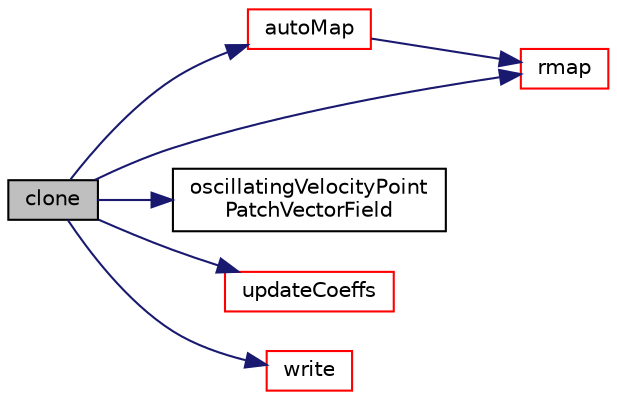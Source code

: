 digraph "clone"
{
  bgcolor="transparent";
  edge [fontname="Helvetica",fontsize="10",labelfontname="Helvetica",labelfontsize="10"];
  node [fontname="Helvetica",fontsize="10",shape=record];
  rankdir="LR";
  Node24 [label="clone",height=0.2,width=0.4,color="black", fillcolor="grey75", style="filled", fontcolor="black"];
  Node24 -> Node25 [color="midnightblue",fontsize="10",style="solid",fontname="Helvetica"];
  Node25 [label="autoMap",height=0.2,width=0.4,color="red",URL="$a24529.html#a29ce2a7cdc96cffba66b33b9ab1355a4",tooltip="Map (and resize as needed) from self given a mapping object. "];
  Node25 -> Node27 [color="midnightblue",fontsize="10",style="solid",fontname="Helvetica"];
  Node27 [label="rmap",height=0.2,width=0.4,color="red",URL="$a24529.html#aab3d2f411d5ceff80ad8f9839885b8cc",tooltip="Reverse map the given pointPatchField onto this pointPatchField. "];
  Node24 -> Node29 [color="midnightblue",fontsize="10",style="solid",fontname="Helvetica"];
  Node29 [label="oscillatingVelocityPoint\lPatchVectorField",height=0.2,width=0.4,color="black",URL="$a24529.html#aaf75a4fbf05fa396aebae38b4e70dd14",tooltip="Construct from patch and internal field. "];
  Node24 -> Node27 [color="midnightblue",fontsize="10",style="solid",fontname="Helvetica"];
  Node24 -> Node30 [color="midnightblue",fontsize="10",style="solid",fontname="Helvetica"];
  Node30 [label="updateCoeffs",height=0.2,width=0.4,color="red",URL="$a24529.html#a7e24eafac629d3733181cd942d4c902f",tooltip="Update the coefficients associated with the patch field. "];
  Node24 -> Node44 [color="midnightblue",fontsize="10",style="solid",fontname="Helvetica"];
  Node44 [label="write",height=0.2,width=0.4,color="red",URL="$a24529.html#a293fdfec8bdfbd5c3913ab4c9f3454ff",tooltip="Write. "];
}
